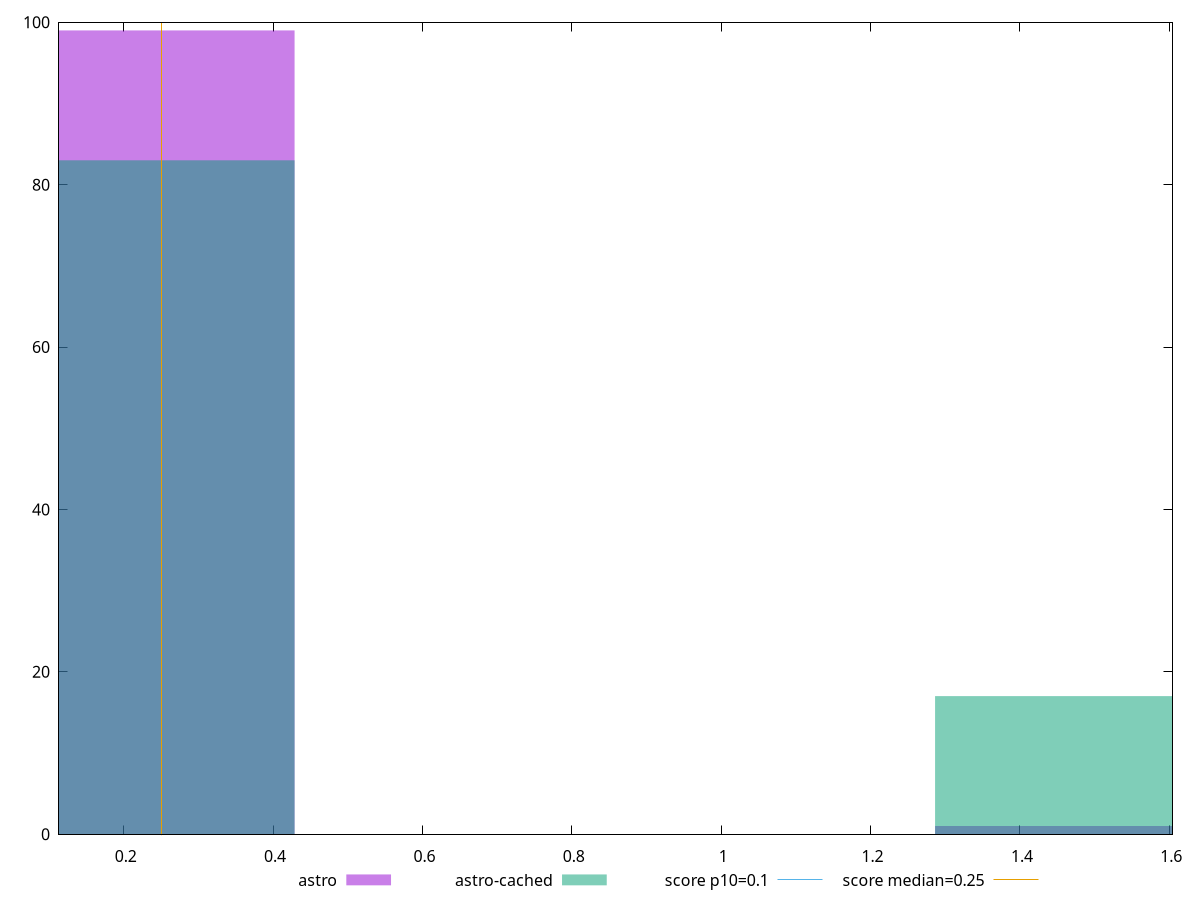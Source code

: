 reset

$astro <<EOF
0 99
1.7152295632683643 1
EOF

$astroCached <<EOF
0 83
1.7152295632683643 17
EOF

set key outside below
set boxwidth 0.8576147816341821
set xrange [0.113388671875:1.6043238449096682]
set yrange [0:100]
set trange [0:100]
set style fill transparent solid 0.5 noborder

set parametric
set terminal svg size 640, 500 enhanced background rgb 'white'
set output "reports/report_00033_2021-03-01T14-23-16.841Z/cumulative-layout-shift/comparison/histogram/0_vs_1.svg"

plot $astro title "astro" with boxes, \
     $astroCached title "astro-cached" with boxes, \
     0.1,t title "score p10=0.1", \
     0.25,t title "score median=0.25"

reset
